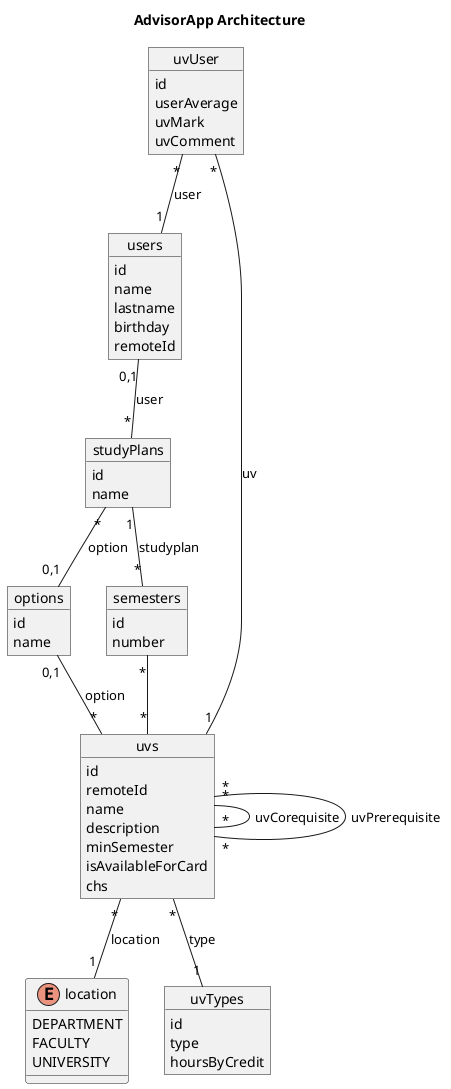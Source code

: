 @startuml

title "AdvisorApp Architecture"

object users {
id
name
lastname
birthday
remoteId
}

object uvUser {
id
userAverage
uvMark
uvComment
}


enum location{
DEPARTMENT
FACULTY
UNIVERSITY
}

object uvs {
id
remoteId
name
description
minSemester
isAvailableForCard
chs
}

object studyPlans {
id
name
}

object options {
id
name

}

object semesters {
    id
    number
}


object uvTypes {
id
type
hoursByCredit
}

uvs "*" -- "*" uvs : uvCorequisite
uvs "*" -- "*" uvs : uvPrerequisite

uvUser "*" -- "1" users : user
uvUser  "*" -- "1" uvs : uv

users "0,1" -- "*" studyPlans : user
studyPlans "*" -- "0,1" options : option
options "0,1" -- "*" uvs : option
studyPlans "1" -- "*" semesters : studyplan
semesters "*" -- "*" uvs

uvs "*" -- "1" uvTypes : type

uvs "*" -- "1" location : location



@enduml
